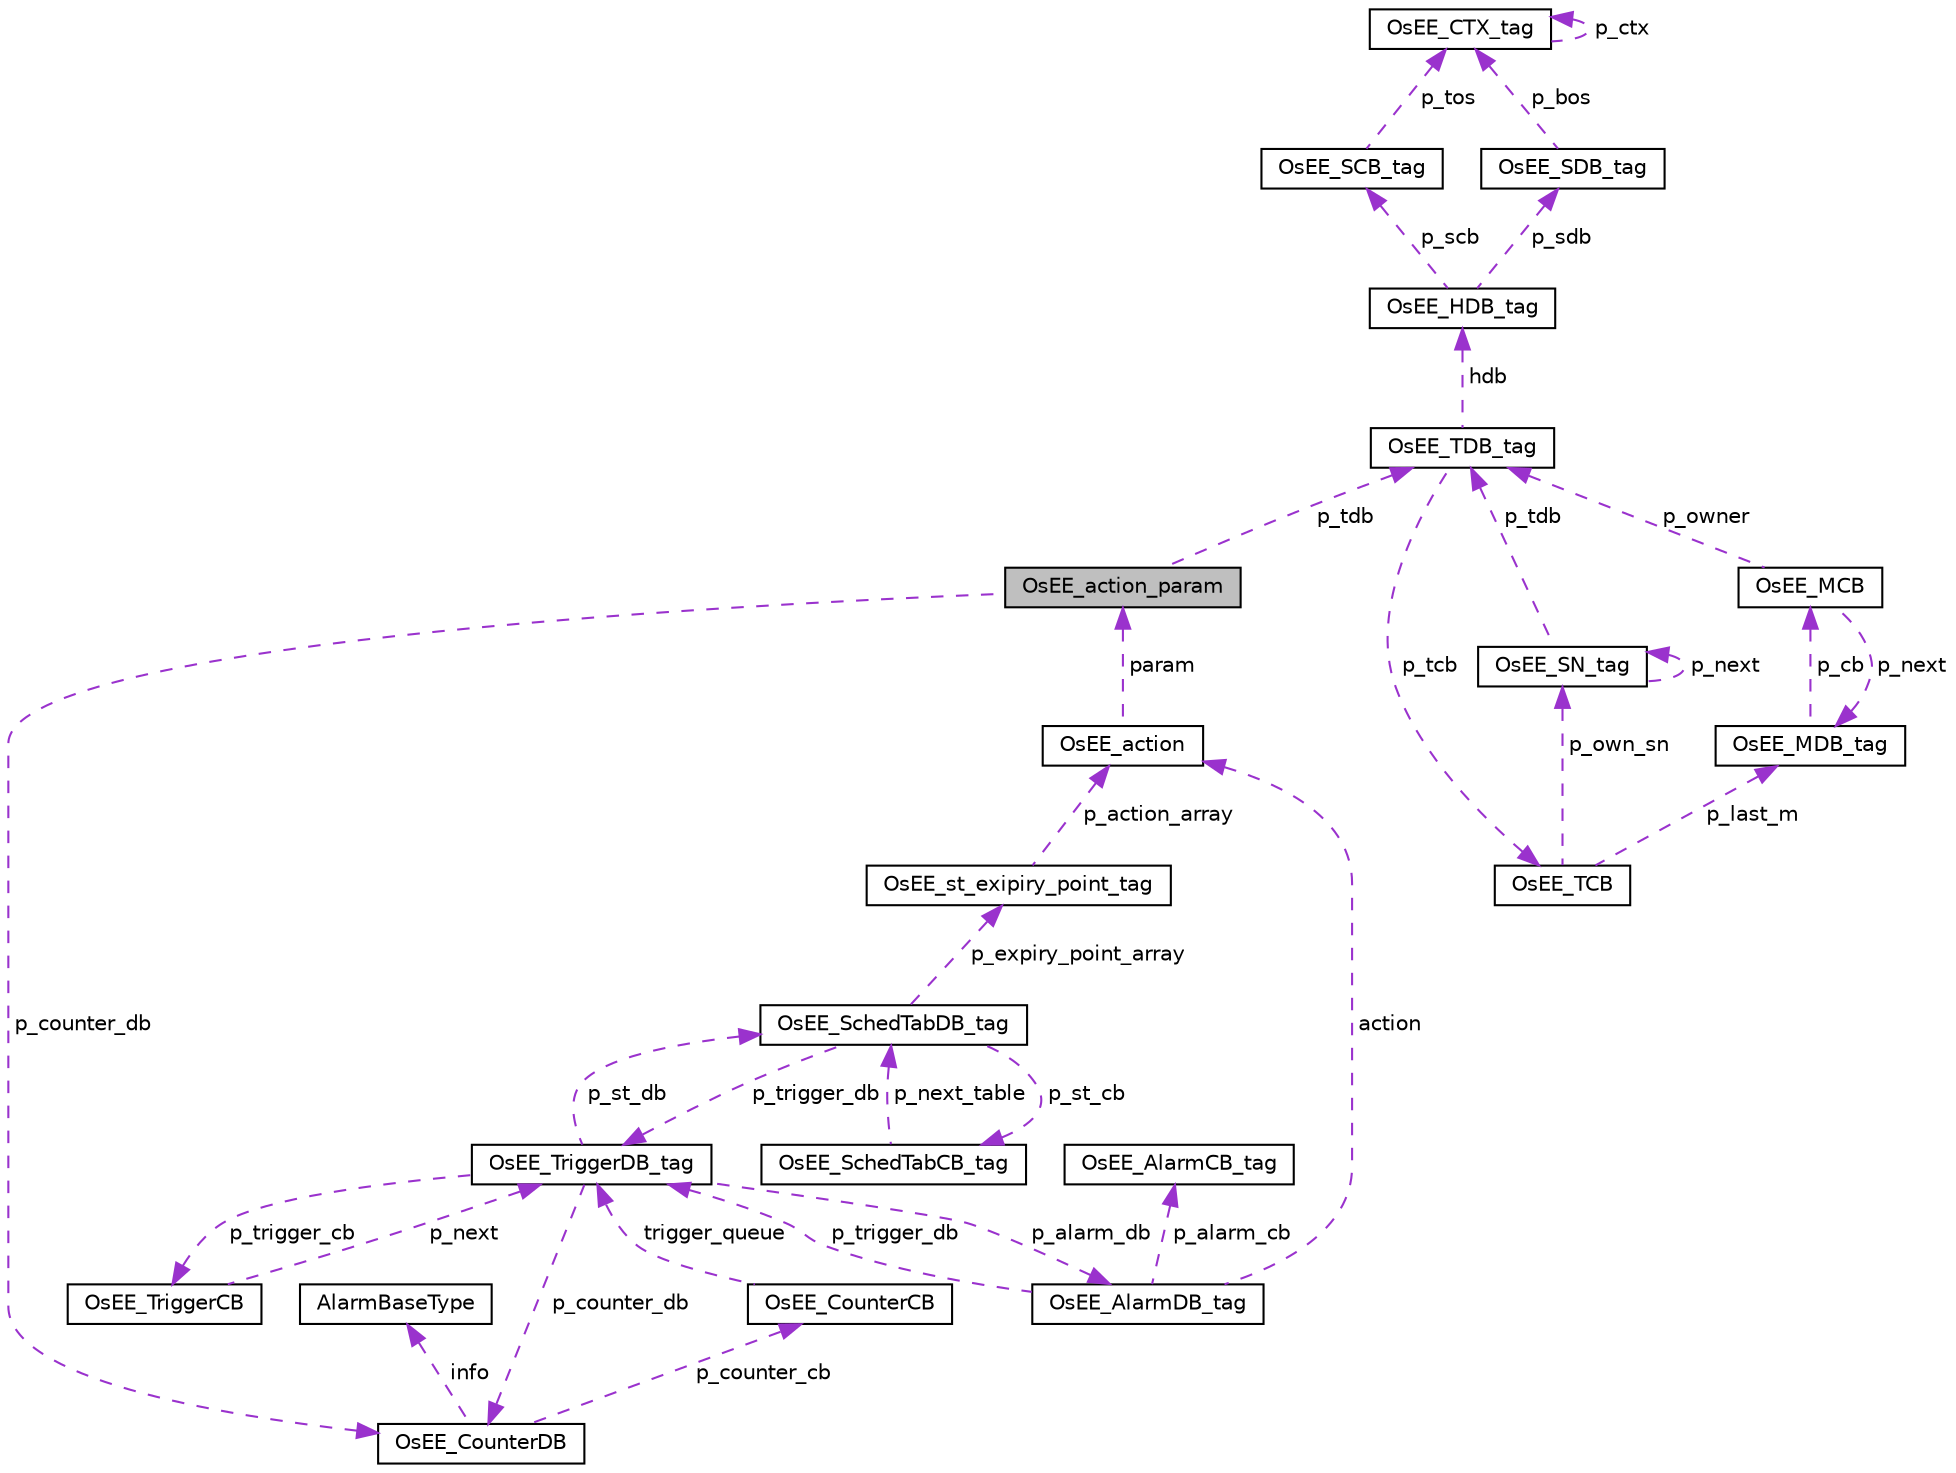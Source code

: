 digraph "OsEE_action_param"
{
 // LATEX_PDF_SIZE
  edge [fontname="Helvetica",fontsize="10",labelfontname="Helvetica",labelfontsize="10"];
  node [fontname="Helvetica",fontsize="10",shape=record];
  Node1 [label="OsEE_action_param",height=0.2,width=0.4,color="black", fillcolor="grey75", style="filled", fontcolor="black",tooltip="Parameters of an Alarm/Schedule Table expiration (function callback, task, event mask,..."];
  Node2 -> Node1 [dir="back",color="darkorchid3",fontsize="10",style="dashed",label=" p_tdb" ,fontname="Helvetica"];
  Node2 [label="OsEE_TDB_tag",height=0.2,width=0.4,color="black", fillcolor="white", style="filled",URL="$structOsEE__TDB__tag.html",tooltip="The Task Descriptor Block."];
  Node3 -> Node2 [dir="back",color="darkorchid3",fontsize="10",style="dashed",label=" p_tcb" ,fontname="Helvetica"];
  Node3 [label="OsEE_TCB",height=0.2,width=0.4,color="black", fillcolor="white", style="filled",URL="$structOsEE__TCB.html",tooltip="The Task Control Block."];
  Node4 -> Node3 [dir="back",color="darkorchid3",fontsize="10",style="dashed",label=" p_own_sn" ,fontname="Helvetica"];
  Node4 [label="OsEE_SN_tag",height=0.2,width=0.4,color="black", fillcolor="white", style="filled",URL="$structOsEE__SN__tag.html",tooltip="Scheduler node data structure."];
  Node4 -> Node4 [dir="back",color="darkorchid3",fontsize="10",style="dashed",label=" p_next" ,fontname="Helvetica"];
  Node2 -> Node4 [dir="back",color="darkorchid3",fontsize="10",style="dashed",label=" p_tdb" ,fontname="Helvetica"];
  Node5 -> Node3 [dir="back",color="darkorchid3",fontsize="10",style="dashed",label=" p_last_m" ,fontname="Helvetica"];
  Node5 [label="OsEE_MDB_tag",height=0.2,width=0.4,color="black", fillcolor="white", style="filled",URL="$structOsEE__MDB__tag.html",tooltip="Mutual exclusion descriptor block."];
  Node6 -> Node5 [dir="back",color="darkorchid3",fontsize="10",style="dashed",label=" p_cb" ,fontname="Helvetica"];
  Node6 [label="OsEE_MCB",height=0.2,width=0.4,color="black", fillcolor="white", style="filled",URL="$structOsEE__MCB.html",tooltip="Mutual exclusion control block."];
  Node2 -> Node6 [dir="back",color="darkorchid3",fontsize="10",style="dashed",label=" p_owner" ,fontname="Helvetica"];
  Node5 -> Node6 [dir="back",color="darkorchid3",fontsize="10",style="dashed",label=" p_next" ,fontname="Helvetica"];
  Node7 -> Node2 [dir="back",color="darkorchid3",fontsize="10",style="dashed",label=" hdb" ,fontname="Helvetica"];
  Node7 [label="OsEE_HDB_tag",height=0.2,width=0.4,color="black", fillcolor="white", style="filled",URL="$structOsEE__HDB__tag.html",tooltip=" "];
  Node8 -> Node7 [dir="back",color="darkorchid3",fontsize="10",style="dashed",label=" p_scb" ,fontname="Helvetica"];
  Node8 [label="OsEE_SCB_tag",height=0.2,width=0.4,color="black", fillcolor="white", style="filled",URL="$structOsEE__SCB__tag.html",tooltip=" "];
  Node9 -> Node8 [dir="back",color="darkorchid3",fontsize="10",style="dashed",label=" p_tos" ,fontname="Helvetica"];
  Node9 [label="OsEE_CTX_tag",height=0.2,width=0.4,color="black", fillcolor="white", style="filled",URL="$structOsEE__CTX__tag.html",tooltip=" "];
  Node9 -> Node9 [dir="back",color="darkorchid3",fontsize="10",style="dashed",label=" p_ctx" ,fontname="Helvetica"];
  Node10 -> Node7 [dir="back",color="darkorchid3",fontsize="10",style="dashed",label=" p_sdb" ,fontname="Helvetica"];
  Node10 [label="OsEE_SDB_tag",height=0.2,width=0.4,color="black", fillcolor="white", style="filled",URL="$structOsEE__SDB__tag.html",tooltip=" "];
  Node9 -> Node10 [dir="back",color="darkorchid3",fontsize="10",style="dashed",label=" p_bos" ,fontname="Helvetica"];
  Node11 -> Node1 [dir="back",color="darkorchid3",fontsize="10",style="dashed",label=" p_counter_db" ,fontname="Helvetica"];
  Node11 [label="OsEE_CounterDB",height=0.2,width=0.4,color="black", fillcolor="white", style="filled",URL="$structOsEE__CounterDB.html",tooltip="Counter descriptor block."];
  Node12 -> Node11 [dir="back",color="darkorchid3",fontsize="10",style="dashed",label=" info" ,fontname="Helvetica"];
  Node12 [label="AlarmBaseType",height=0.2,width=0.4,color="black", fillcolor="white", style="filled",URL="$structAlarmBaseType.html",tooltip="The AlarmBaseType stores information about a counter."];
  Node13 -> Node11 [dir="back",color="darkorchid3",fontsize="10",style="dashed",label=" p_counter_cb" ,fontname="Helvetica"];
  Node13 [label="OsEE_CounterCB",height=0.2,width=0.4,color="black", fillcolor="white", style="filled",URL="$structOsEE__CounterCB.html",tooltip="Counter Control Block."];
  Node14 -> Node13 [dir="back",color="darkorchid3",fontsize="10",style="dashed",label=" trigger_queue" ,fontname="Helvetica"];
  Node14 [label="OsEE_TriggerDB_tag",height=0.2,width=0.4,color="black", fillcolor="white", style="filled",URL="$structOsEE__TriggerDB__tag.html",tooltip="Trigger Descriptor Block is the elemnt containing the information of Alarms and Schedule Tables."];
  Node15 -> Node14 [dir="back",color="darkorchid3",fontsize="10",style="dashed",label=" p_trigger_cb" ,fontname="Helvetica"];
  Node15 [label="OsEE_TriggerCB",height=0.2,width=0.4,color="black", fillcolor="white", style="filled",URL="$structOsEE__TriggerCB.html",tooltip="The Trigger Countrol Block is the element in the trigger queue that records when the next trigger is ..."];
  Node14 -> Node15 [dir="back",color="darkorchid3",fontsize="10",style="dashed",label=" p_next" ,fontname="Helvetica"];
  Node16 -> Node14 [dir="back",color="darkorchid3",fontsize="10",style="dashed",label=" p_st_db" ,fontname="Helvetica"];
  Node16 [label="OsEE_SchedTabDB_tag",height=0.2,width=0.4,color="black", fillcolor="white", style="filled",URL="$structOsEE__SchedTabDB__tag.html",tooltip="This is the data structure used to describe the constant part of a schedule table."];
  Node14 -> Node16 [dir="back",color="darkorchid3",fontsize="10",style="dashed",label=" p_trigger_db" ,fontname="Helvetica"];
  Node17 -> Node16 [dir="back",color="darkorchid3",fontsize="10",style="dashed",label=" p_st_cb" ,fontname="Helvetica"];
  Node17 [label="OsEE_SchedTabCB_tag",height=0.2,width=0.4,color="black", fillcolor="white", style="filled",URL="$structOsEE__SchedTabCB__tag.html",tooltip="Data structure to store RAM informations needed by schedule tables."];
  Node16 -> Node17 [dir="back",color="darkorchid3",fontsize="10",style="dashed",label=" p_next_table" ,fontname="Helvetica"];
  Node18 -> Node16 [dir="back",color="darkorchid3",fontsize="10",style="dashed",label=" p_expiry_point_array" ,fontname="Helvetica"];
  Node18 [label="OsEE_st_exipiry_point_tag",height=0.2,width=0.4,color="black", fillcolor="white", style="filled",URL="$structOsEE__st__exipiry__point__tag.html",tooltip="Structures that hold the information related to an expiry point."];
  Node19 -> Node18 [dir="back",color="darkorchid3",fontsize="10",style="dashed",label=" p_action_array" ,fontname="Helvetica"];
  Node19 [label="OsEE_action",height=0.2,width=0.4,color="black", fillcolor="white", style="filled",URL="$structOsEE__action.html",tooltip="Notification data structure for Alarms and Schedule Tables."];
  Node1 -> Node19 [dir="back",color="darkorchid3",fontsize="10",style="dashed",label=" param" ,fontname="Helvetica"];
  Node20 -> Node14 [dir="back",color="darkorchid3",fontsize="10",style="dashed",label=" p_alarm_db" ,fontname="Helvetica"];
  Node20 [label="OsEE_AlarmDB_tag",height=0.2,width=0.4,color="black", fillcolor="white", style="filled",URL="$structOsEE__AlarmDB__tag.html",tooltip="Alarm descriptor block."];
  Node14 -> Node20 [dir="back",color="darkorchid3",fontsize="10",style="dashed",label=" p_trigger_db" ,fontname="Helvetica"];
  Node19 -> Node20 [dir="back",color="darkorchid3",fontsize="10",style="dashed",label=" action" ,fontname="Helvetica"];
  Node21 -> Node20 [dir="back",color="darkorchid3",fontsize="10",style="dashed",label=" p_alarm_cb" ,fontname="Helvetica"];
  Node21 [label="OsEE_AlarmCB_tag",height=0.2,width=0.4,color="black", fillcolor="white", style="filled",URL="$structOsEE__AlarmCB__tag.html",tooltip="Alarm Control Block."];
  Node11 -> Node14 [dir="back",color="darkorchid3",fontsize="10",style="dashed",label=" p_counter_db" ,fontname="Helvetica"];
}
